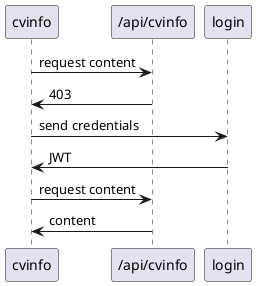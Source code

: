 @startuml cv-info
participant cvinfo as cvinfo
participant "/api/cvinfo" as api
participant login as login
cvinfo -> api : request content
api -> cvinfo : 403
cvinfo -> login : send credentials
login -> cvinfo : JWT
cvinfo -> api : request content
api -> cvinfo : content
@enduml